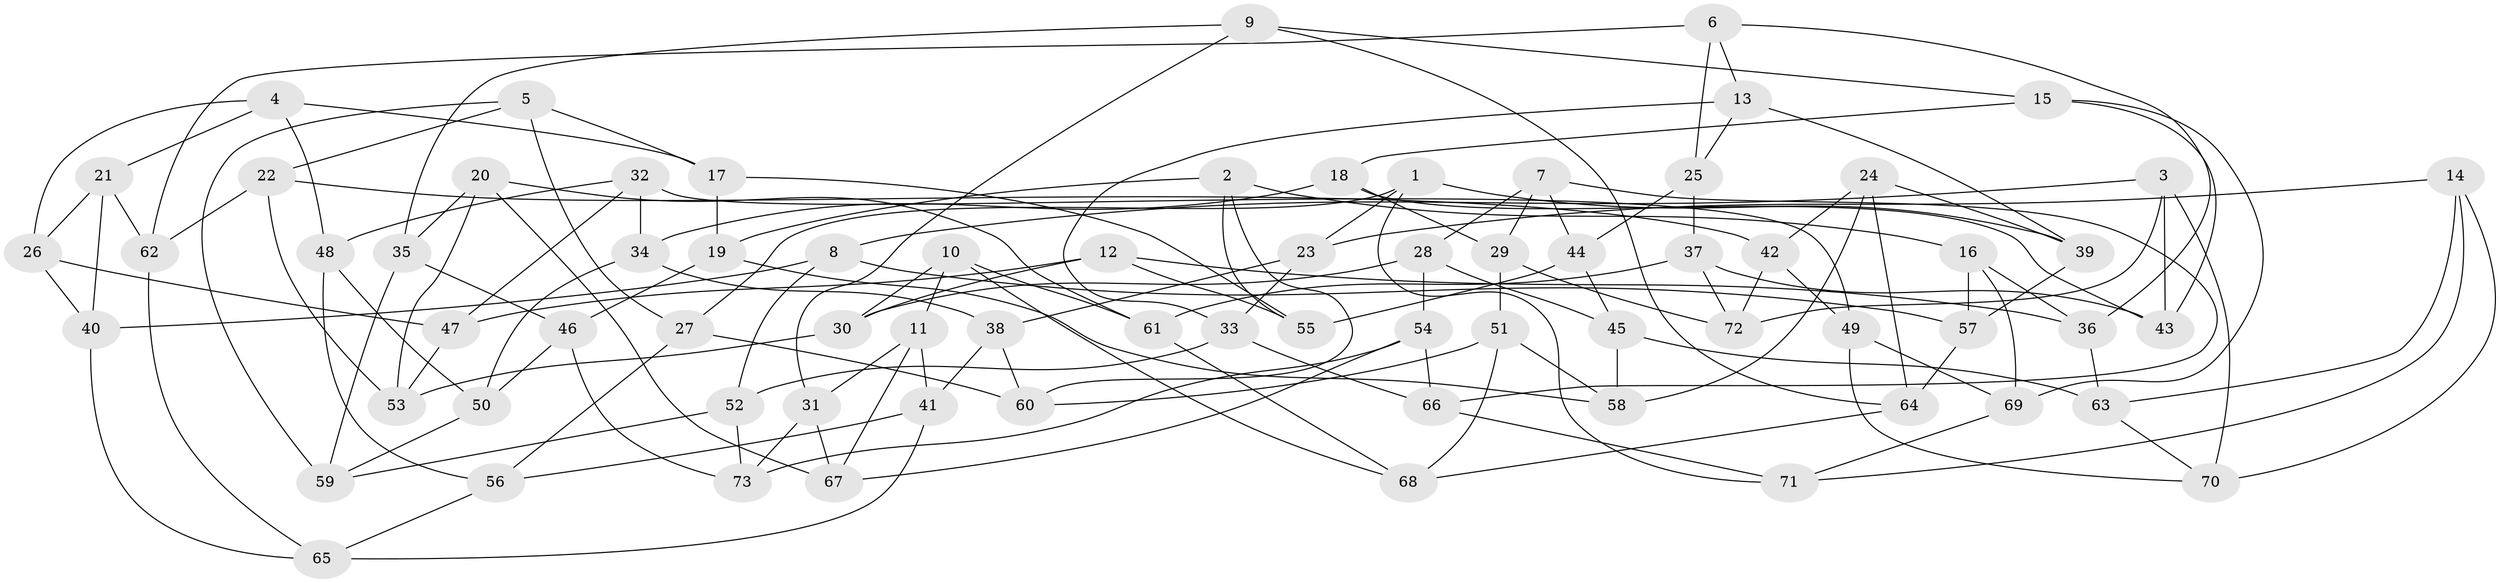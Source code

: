 // coarse degree distribution, {6: 0.5, 4: 0.2619047619047619, 5: 0.19047619047619047, 3: 0.047619047619047616}
// Generated by graph-tools (version 1.1) at 2025/42/03/06/25 10:42:17]
// undirected, 73 vertices, 146 edges
graph export_dot {
graph [start="1"]
  node [color=gray90,style=filled];
  1;
  2;
  3;
  4;
  5;
  6;
  7;
  8;
  9;
  10;
  11;
  12;
  13;
  14;
  15;
  16;
  17;
  18;
  19;
  20;
  21;
  22;
  23;
  24;
  25;
  26;
  27;
  28;
  29;
  30;
  31;
  32;
  33;
  34;
  35;
  36;
  37;
  38;
  39;
  40;
  41;
  42;
  43;
  44;
  45;
  46;
  47;
  48;
  49;
  50;
  51;
  52;
  53;
  54;
  55;
  56;
  57;
  58;
  59;
  60;
  61;
  62;
  63;
  64;
  65;
  66;
  67;
  68;
  69;
  70;
  71;
  72;
  73;
  1 -- 71;
  1 -- 39;
  1 -- 27;
  1 -- 23;
  2 -- 16;
  2 -- 55;
  2 -- 60;
  2 -- 19;
  3 -- 72;
  3 -- 8;
  3 -- 43;
  3 -- 70;
  4 -- 26;
  4 -- 48;
  4 -- 21;
  4 -- 17;
  5 -- 22;
  5 -- 27;
  5 -- 59;
  5 -- 17;
  6 -- 62;
  6 -- 36;
  6 -- 13;
  6 -- 25;
  7 -- 66;
  7 -- 28;
  7 -- 29;
  7 -- 44;
  8 -- 57;
  8 -- 52;
  8 -- 40;
  9 -- 64;
  9 -- 31;
  9 -- 35;
  9 -- 15;
  10 -- 61;
  10 -- 68;
  10 -- 11;
  10 -- 30;
  11 -- 31;
  11 -- 67;
  11 -- 41;
  12 -- 47;
  12 -- 30;
  12 -- 36;
  12 -- 55;
  13 -- 33;
  13 -- 25;
  13 -- 39;
  14 -- 63;
  14 -- 71;
  14 -- 23;
  14 -- 70;
  15 -- 43;
  15 -- 18;
  15 -- 69;
  16 -- 57;
  16 -- 69;
  16 -- 36;
  17 -- 55;
  17 -- 19;
  18 -- 34;
  18 -- 43;
  18 -- 29;
  19 -- 46;
  19 -- 58;
  20 -- 67;
  20 -- 35;
  20 -- 53;
  20 -- 61;
  21 -- 26;
  21 -- 62;
  21 -- 40;
  22 -- 62;
  22 -- 53;
  22 -- 42;
  23 -- 33;
  23 -- 38;
  24 -- 58;
  24 -- 42;
  24 -- 39;
  24 -- 64;
  25 -- 37;
  25 -- 44;
  26 -- 40;
  26 -- 47;
  27 -- 60;
  27 -- 56;
  28 -- 45;
  28 -- 54;
  28 -- 30;
  29 -- 51;
  29 -- 72;
  30 -- 53;
  31 -- 67;
  31 -- 73;
  32 -- 34;
  32 -- 48;
  32 -- 49;
  32 -- 47;
  33 -- 52;
  33 -- 66;
  34 -- 38;
  34 -- 50;
  35 -- 46;
  35 -- 59;
  36 -- 63;
  37 -- 61;
  37 -- 43;
  37 -- 72;
  38 -- 41;
  38 -- 60;
  39 -- 57;
  40 -- 65;
  41 -- 56;
  41 -- 65;
  42 -- 72;
  42 -- 49;
  44 -- 55;
  44 -- 45;
  45 -- 63;
  45 -- 58;
  46 -- 73;
  46 -- 50;
  47 -- 53;
  48 -- 56;
  48 -- 50;
  49 -- 69;
  49 -- 70;
  50 -- 59;
  51 -- 60;
  51 -- 68;
  51 -- 58;
  52 -- 59;
  52 -- 73;
  54 -- 73;
  54 -- 66;
  54 -- 67;
  56 -- 65;
  57 -- 64;
  61 -- 68;
  62 -- 65;
  63 -- 70;
  64 -- 68;
  66 -- 71;
  69 -- 71;
}
